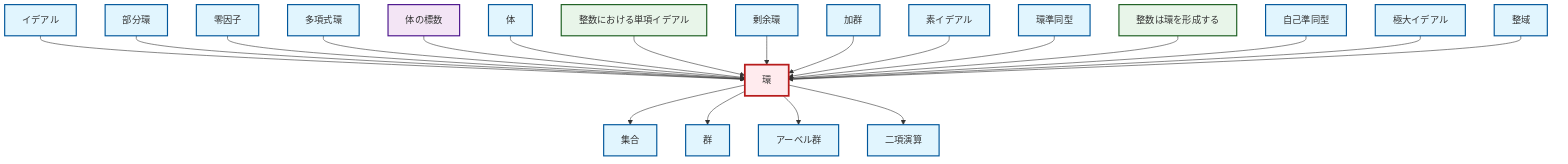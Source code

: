 graph TD
    classDef definition fill:#e1f5fe,stroke:#01579b,stroke-width:2px
    classDef theorem fill:#f3e5f5,stroke:#4a148c,stroke-width:2px
    classDef axiom fill:#fff3e0,stroke:#e65100,stroke-width:2px
    classDef example fill:#e8f5e9,stroke:#1b5e20,stroke-width:2px
    classDef current fill:#ffebee,stroke:#b71c1c,stroke-width:3px
    def-ring-homomorphism["環準同型"]:::definition
    def-zero-divisor["零因子"]:::definition
    def-binary-operation["二項演算"]:::definition
    def-module["加群"]:::definition
    def-endomorphism["自己準同型"]:::definition
    ex-principal-ideal["整数における単項イデアル"]:::example
    def-abelian-group["アーベル群"]:::definition
    def-polynomial-ring["多項式環"]:::definition
    def-subring["部分環"]:::definition
    def-maximal-ideal["極大イデアル"]:::definition
    ex-integers-ring["整数は環を形成する"]:::example
    def-quotient-ring["剰余環"]:::definition
    def-set["集合"]:::definition
    def-integral-domain["整域"]:::definition
    def-ideal["イデアル"]:::definition
    def-field["体"]:::definition
    thm-field-characteristic["体の標数"]:::theorem
    def-ring["環"]:::definition
    def-prime-ideal["素イデアル"]:::definition
    def-group["群"]:::definition
    def-ring --> def-set
    def-ring --> def-group
    def-ideal --> def-ring
    def-ring --> def-abelian-group
    def-subring --> def-ring
    def-zero-divisor --> def-ring
    def-polynomial-ring --> def-ring
    thm-field-characteristic --> def-ring
    def-field --> def-ring
    ex-principal-ideal --> def-ring
    def-quotient-ring --> def-ring
    def-module --> def-ring
    def-prime-ideal --> def-ring
    def-ring-homomorphism --> def-ring
    ex-integers-ring --> def-ring
    def-ring --> def-binary-operation
    def-endomorphism --> def-ring
    def-maximal-ideal --> def-ring
    def-integral-domain --> def-ring
    class def-ring current